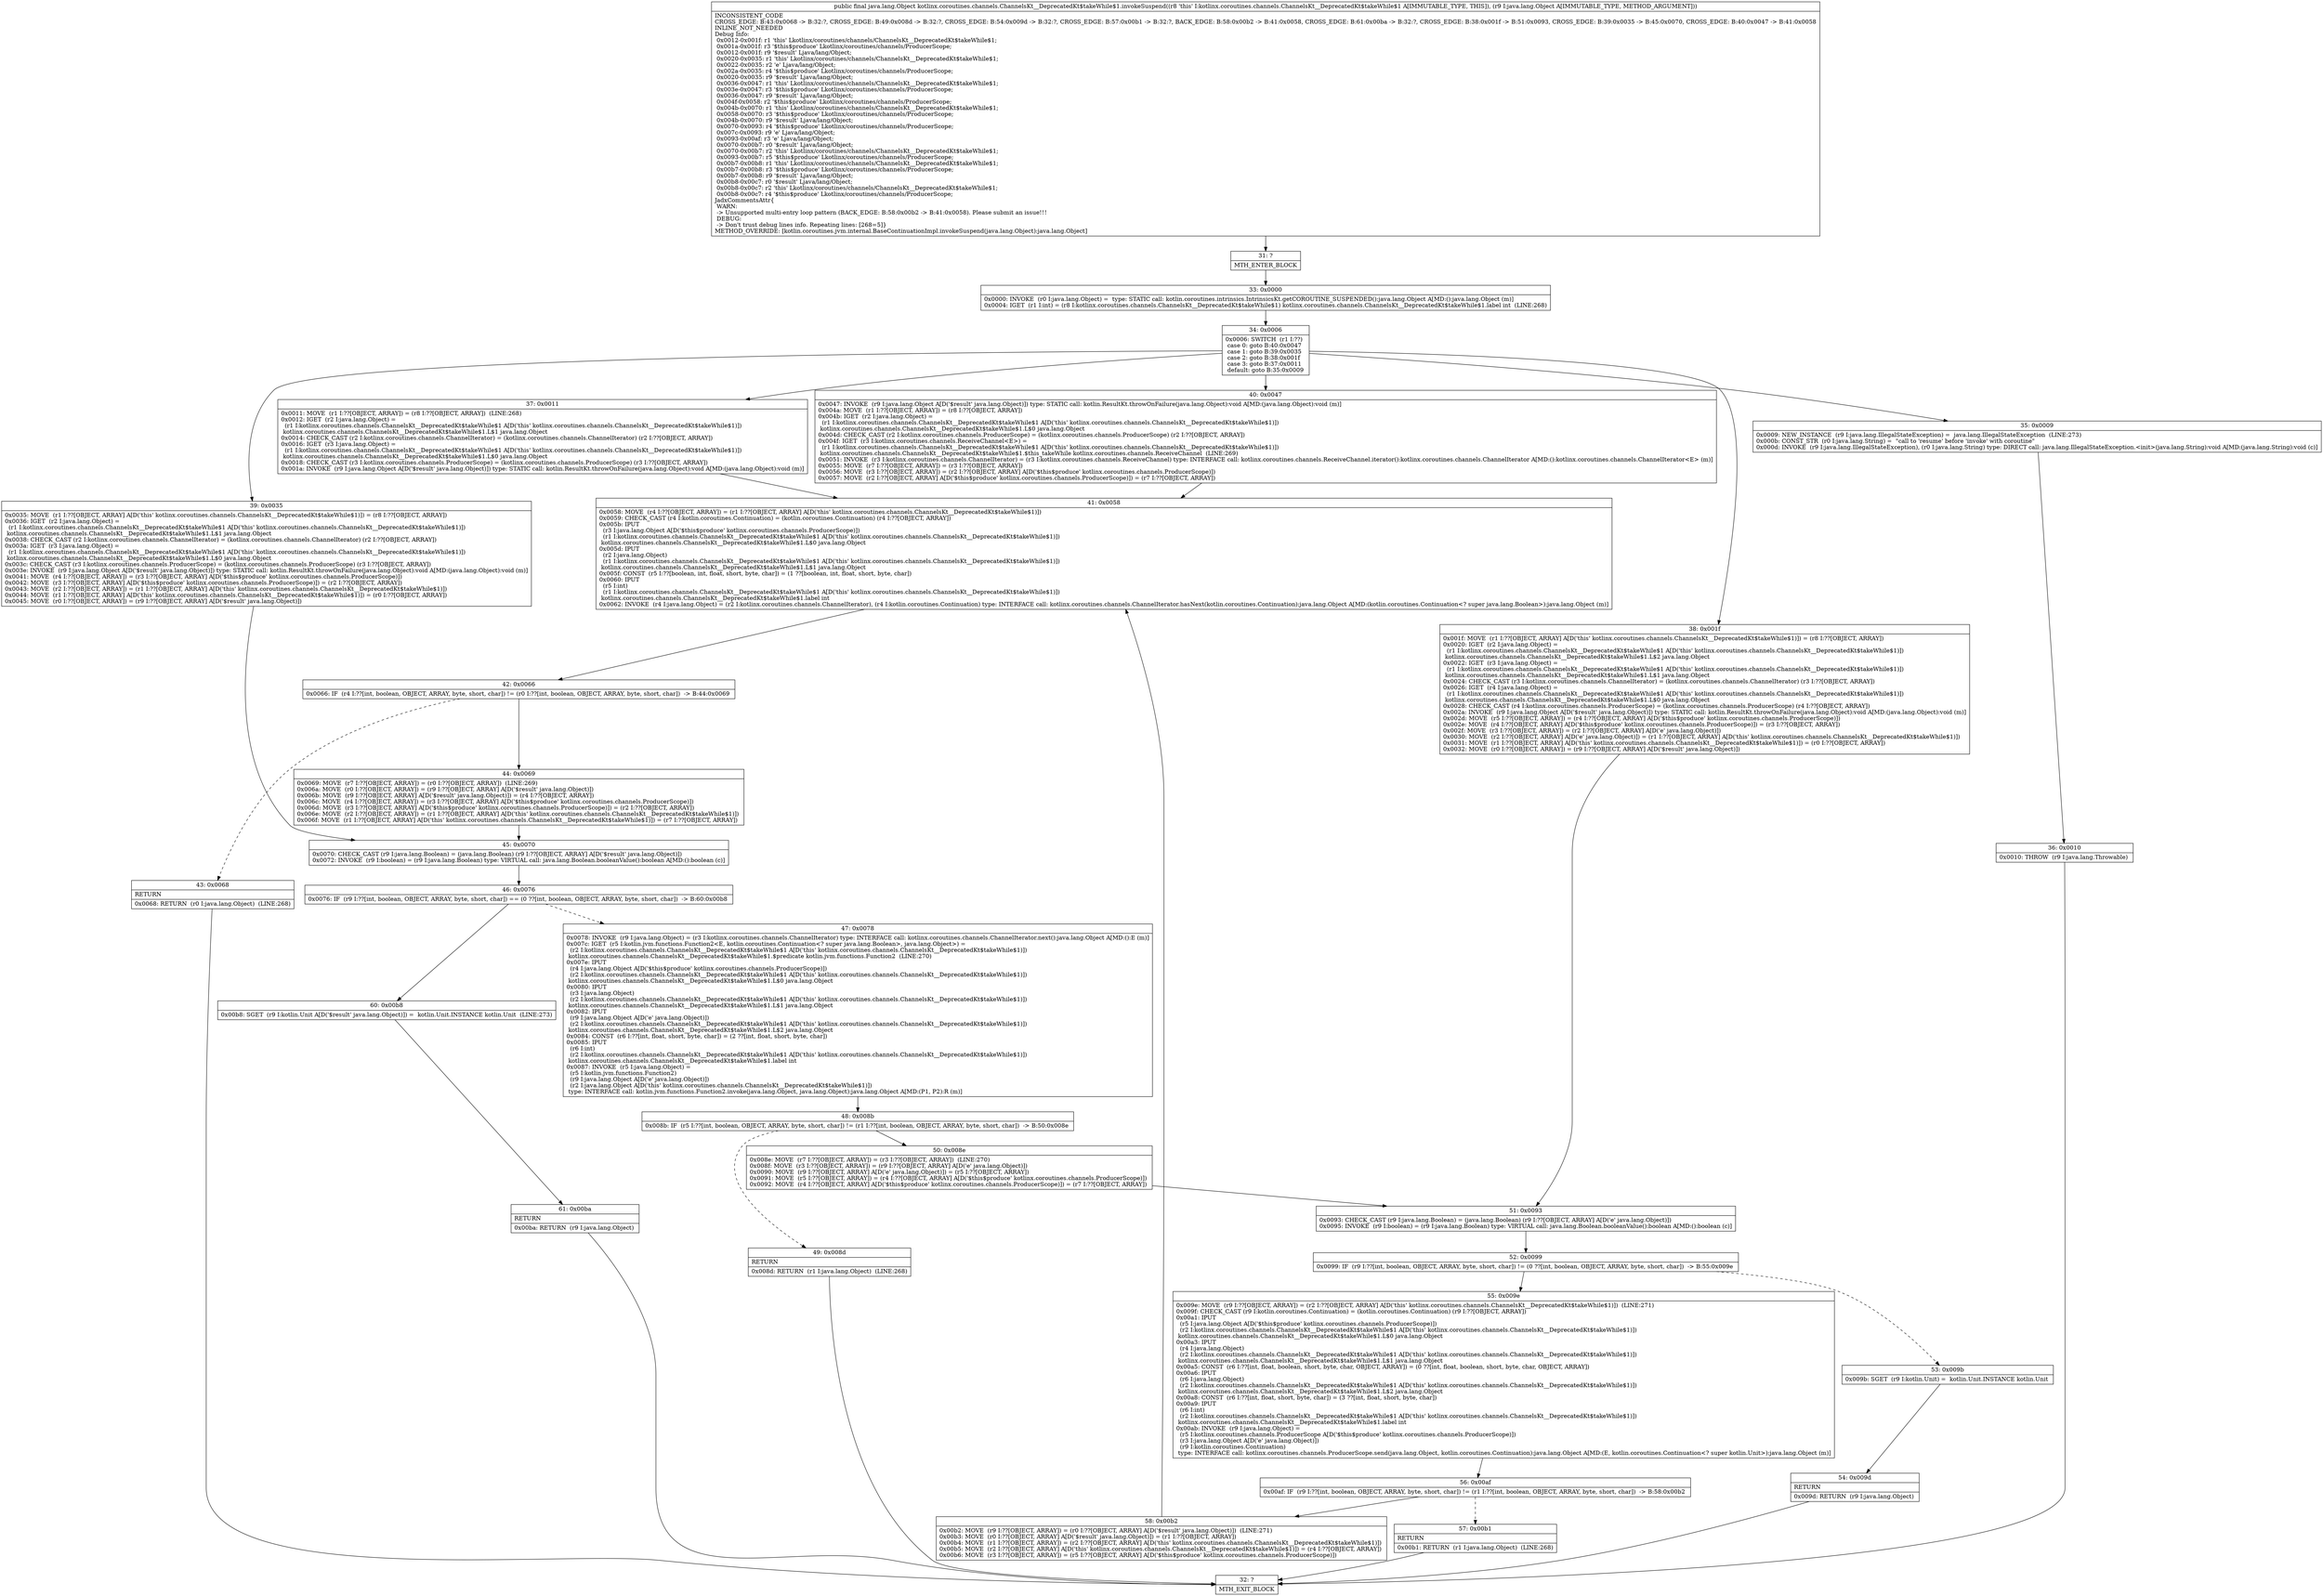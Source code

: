 digraph "CFG forkotlinx.coroutines.channels.ChannelsKt__DeprecatedKt$takeWhile$1.invokeSuspend(Ljava\/lang\/Object;)Ljava\/lang\/Object;" {
Node_31 [shape=record,label="{31\:\ ?|MTH_ENTER_BLOCK\l}"];
Node_33 [shape=record,label="{33\:\ 0x0000|0x0000: INVOKE  (r0 I:java.lang.Object) =  type: STATIC call: kotlin.coroutines.intrinsics.IntrinsicsKt.getCOROUTINE_SUSPENDED():java.lang.Object A[MD:():java.lang.Object (m)]\l0x0004: IGET  (r1 I:int) = (r8 I:kotlinx.coroutines.channels.ChannelsKt__DeprecatedKt$takeWhile$1) kotlinx.coroutines.channels.ChannelsKt__DeprecatedKt$takeWhile$1.label int  (LINE:268)\l}"];
Node_34 [shape=record,label="{34\:\ 0x0006|0x0006: SWITCH  (r1 I:??)\l case 0: goto B:40:0x0047\l case 1: goto B:39:0x0035\l case 2: goto B:38:0x001f\l case 3: goto B:37:0x0011\l default: goto B:35:0x0009 \l}"];
Node_35 [shape=record,label="{35\:\ 0x0009|0x0009: NEW_INSTANCE  (r9 I:java.lang.IllegalStateException) =  java.lang.IllegalStateException  (LINE:273)\l0x000b: CONST_STR  (r0 I:java.lang.String) =  \"call to 'resume' before 'invoke' with coroutine\" \l0x000d: INVOKE  (r9 I:java.lang.IllegalStateException), (r0 I:java.lang.String) type: DIRECT call: java.lang.IllegalStateException.\<init\>(java.lang.String):void A[MD:(java.lang.String):void (c)]\l}"];
Node_36 [shape=record,label="{36\:\ 0x0010|0x0010: THROW  (r9 I:java.lang.Throwable) \l}"];
Node_32 [shape=record,label="{32\:\ ?|MTH_EXIT_BLOCK\l}"];
Node_37 [shape=record,label="{37\:\ 0x0011|0x0011: MOVE  (r1 I:??[OBJECT, ARRAY]) = (r8 I:??[OBJECT, ARRAY])  (LINE:268)\l0x0012: IGET  (r2 I:java.lang.Object) = \l  (r1 I:kotlinx.coroutines.channels.ChannelsKt__DeprecatedKt$takeWhile$1 A[D('this' kotlinx.coroutines.channels.ChannelsKt__DeprecatedKt$takeWhile$1)])\l kotlinx.coroutines.channels.ChannelsKt__DeprecatedKt$takeWhile$1.L$1 java.lang.Object \l0x0014: CHECK_CAST (r2 I:kotlinx.coroutines.channels.ChannelIterator) = (kotlinx.coroutines.channels.ChannelIterator) (r2 I:??[OBJECT, ARRAY]) \l0x0016: IGET  (r3 I:java.lang.Object) = \l  (r1 I:kotlinx.coroutines.channels.ChannelsKt__DeprecatedKt$takeWhile$1 A[D('this' kotlinx.coroutines.channels.ChannelsKt__DeprecatedKt$takeWhile$1)])\l kotlinx.coroutines.channels.ChannelsKt__DeprecatedKt$takeWhile$1.L$0 java.lang.Object \l0x0018: CHECK_CAST (r3 I:kotlinx.coroutines.channels.ProducerScope) = (kotlinx.coroutines.channels.ProducerScope) (r3 I:??[OBJECT, ARRAY]) \l0x001a: INVOKE  (r9 I:java.lang.Object A[D('$result' java.lang.Object)]) type: STATIC call: kotlin.ResultKt.throwOnFailure(java.lang.Object):void A[MD:(java.lang.Object):void (m)]\l}"];
Node_41 [shape=record,label="{41\:\ 0x0058|0x0058: MOVE  (r4 I:??[OBJECT, ARRAY]) = (r1 I:??[OBJECT, ARRAY] A[D('this' kotlinx.coroutines.channels.ChannelsKt__DeprecatedKt$takeWhile$1)]) \l0x0059: CHECK_CAST (r4 I:kotlin.coroutines.Continuation) = (kotlin.coroutines.Continuation) (r4 I:??[OBJECT, ARRAY]) \l0x005b: IPUT  \l  (r3 I:java.lang.Object A[D('$this$produce' kotlinx.coroutines.channels.ProducerScope)])\l  (r1 I:kotlinx.coroutines.channels.ChannelsKt__DeprecatedKt$takeWhile$1 A[D('this' kotlinx.coroutines.channels.ChannelsKt__DeprecatedKt$takeWhile$1)])\l kotlinx.coroutines.channels.ChannelsKt__DeprecatedKt$takeWhile$1.L$0 java.lang.Object \l0x005d: IPUT  \l  (r2 I:java.lang.Object)\l  (r1 I:kotlinx.coroutines.channels.ChannelsKt__DeprecatedKt$takeWhile$1 A[D('this' kotlinx.coroutines.channels.ChannelsKt__DeprecatedKt$takeWhile$1)])\l kotlinx.coroutines.channels.ChannelsKt__DeprecatedKt$takeWhile$1.L$1 java.lang.Object \l0x005f: CONST  (r5 I:??[boolean, int, float, short, byte, char]) = (1 ??[boolean, int, float, short, byte, char]) \l0x0060: IPUT  \l  (r5 I:int)\l  (r1 I:kotlinx.coroutines.channels.ChannelsKt__DeprecatedKt$takeWhile$1 A[D('this' kotlinx.coroutines.channels.ChannelsKt__DeprecatedKt$takeWhile$1)])\l kotlinx.coroutines.channels.ChannelsKt__DeprecatedKt$takeWhile$1.label int \l0x0062: INVOKE  (r4 I:java.lang.Object) = (r2 I:kotlinx.coroutines.channels.ChannelIterator), (r4 I:kotlin.coroutines.Continuation) type: INTERFACE call: kotlinx.coroutines.channels.ChannelIterator.hasNext(kotlin.coroutines.Continuation):java.lang.Object A[MD:(kotlin.coroutines.Continuation\<? super java.lang.Boolean\>):java.lang.Object (m)]\l}"];
Node_42 [shape=record,label="{42\:\ 0x0066|0x0066: IF  (r4 I:??[int, boolean, OBJECT, ARRAY, byte, short, char]) != (r0 I:??[int, boolean, OBJECT, ARRAY, byte, short, char])  \-\> B:44:0x0069 \l}"];
Node_43 [shape=record,label="{43\:\ 0x0068|RETURN\l|0x0068: RETURN  (r0 I:java.lang.Object)  (LINE:268)\l}"];
Node_44 [shape=record,label="{44\:\ 0x0069|0x0069: MOVE  (r7 I:??[OBJECT, ARRAY]) = (r0 I:??[OBJECT, ARRAY])  (LINE:269)\l0x006a: MOVE  (r0 I:??[OBJECT, ARRAY]) = (r9 I:??[OBJECT, ARRAY] A[D('$result' java.lang.Object)]) \l0x006b: MOVE  (r9 I:??[OBJECT, ARRAY] A[D('$result' java.lang.Object)]) = (r4 I:??[OBJECT, ARRAY]) \l0x006c: MOVE  (r4 I:??[OBJECT, ARRAY]) = (r3 I:??[OBJECT, ARRAY] A[D('$this$produce' kotlinx.coroutines.channels.ProducerScope)]) \l0x006d: MOVE  (r3 I:??[OBJECT, ARRAY] A[D('$this$produce' kotlinx.coroutines.channels.ProducerScope)]) = (r2 I:??[OBJECT, ARRAY]) \l0x006e: MOVE  (r2 I:??[OBJECT, ARRAY]) = (r1 I:??[OBJECT, ARRAY] A[D('this' kotlinx.coroutines.channels.ChannelsKt__DeprecatedKt$takeWhile$1)]) \l0x006f: MOVE  (r1 I:??[OBJECT, ARRAY] A[D('this' kotlinx.coroutines.channels.ChannelsKt__DeprecatedKt$takeWhile$1)]) = (r7 I:??[OBJECT, ARRAY]) \l}"];
Node_45 [shape=record,label="{45\:\ 0x0070|0x0070: CHECK_CAST (r9 I:java.lang.Boolean) = (java.lang.Boolean) (r9 I:??[OBJECT, ARRAY] A[D('$result' java.lang.Object)]) \l0x0072: INVOKE  (r9 I:boolean) = (r9 I:java.lang.Boolean) type: VIRTUAL call: java.lang.Boolean.booleanValue():boolean A[MD:():boolean (c)]\l}"];
Node_46 [shape=record,label="{46\:\ 0x0076|0x0076: IF  (r9 I:??[int, boolean, OBJECT, ARRAY, byte, short, char]) == (0 ??[int, boolean, OBJECT, ARRAY, byte, short, char])  \-\> B:60:0x00b8 \l}"];
Node_47 [shape=record,label="{47\:\ 0x0078|0x0078: INVOKE  (r9 I:java.lang.Object) = (r3 I:kotlinx.coroutines.channels.ChannelIterator) type: INTERFACE call: kotlinx.coroutines.channels.ChannelIterator.next():java.lang.Object A[MD:():E (m)]\l0x007c: IGET  (r5 I:kotlin.jvm.functions.Function2\<E, kotlin.coroutines.Continuation\<? super java.lang.Boolean\>, java.lang.Object\>) = \l  (r2 I:kotlinx.coroutines.channels.ChannelsKt__DeprecatedKt$takeWhile$1 A[D('this' kotlinx.coroutines.channels.ChannelsKt__DeprecatedKt$takeWhile$1)])\l kotlinx.coroutines.channels.ChannelsKt__DeprecatedKt$takeWhile$1.$predicate kotlin.jvm.functions.Function2  (LINE:270)\l0x007e: IPUT  \l  (r4 I:java.lang.Object A[D('$this$produce' kotlinx.coroutines.channels.ProducerScope)])\l  (r2 I:kotlinx.coroutines.channels.ChannelsKt__DeprecatedKt$takeWhile$1 A[D('this' kotlinx.coroutines.channels.ChannelsKt__DeprecatedKt$takeWhile$1)])\l kotlinx.coroutines.channels.ChannelsKt__DeprecatedKt$takeWhile$1.L$0 java.lang.Object \l0x0080: IPUT  \l  (r3 I:java.lang.Object)\l  (r2 I:kotlinx.coroutines.channels.ChannelsKt__DeprecatedKt$takeWhile$1 A[D('this' kotlinx.coroutines.channels.ChannelsKt__DeprecatedKt$takeWhile$1)])\l kotlinx.coroutines.channels.ChannelsKt__DeprecatedKt$takeWhile$1.L$1 java.lang.Object \l0x0082: IPUT  \l  (r9 I:java.lang.Object A[D('e' java.lang.Object)])\l  (r2 I:kotlinx.coroutines.channels.ChannelsKt__DeprecatedKt$takeWhile$1 A[D('this' kotlinx.coroutines.channels.ChannelsKt__DeprecatedKt$takeWhile$1)])\l kotlinx.coroutines.channels.ChannelsKt__DeprecatedKt$takeWhile$1.L$2 java.lang.Object \l0x0084: CONST  (r6 I:??[int, float, short, byte, char]) = (2 ??[int, float, short, byte, char]) \l0x0085: IPUT  \l  (r6 I:int)\l  (r2 I:kotlinx.coroutines.channels.ChannelsKt__DeprecatedKt$takeWhile$1 A[D('this' kotlinx.coroutines.channels.ChannelsKt__DeprecatedKt$takeWhile$1)])\l kotlinx.coroutines.channels.ChannelsKt__DeprecatedKt$takeWhile$1.label int \l0x0087: INVOKE  (r5 I:java.lang.Object) = \l  (r5 I:kotlin.jvm.functions.Function2)\l  (r9 I:java.lang.Object A[D('e' java.lang.Object)])\l  (r2 I:java.lang.Object A[D('this' kotlinx.coroutines.channels.ChannelsKt__DeprecatedKt$takeWhile$1)])\l type: INTERFACE call: kotlin.jvm.functions.Function2.invoke(java.lang.Object, java.lang.Object):java.lang.Object A[MD:(P1, P2):R (m)]\l}"];
Node_48 [shape=record,label="{48\:\ 0x008b|0x008b: IF  (r5 I:??[int, boolean, OBJECT, ARRAY, byte, short, char]) != (r1 I:??[int, boolean, OBJECT, ARRAY, byte, short, char])  \-\> B:50:0x008e \l}"];
Node_49 [shape=record,label="{49\:\ 0x008d|RETURN\l|0x008d: RETURN  (r1 I:java.lang.Object)  (LINE:268)\l}"];
Node_50 [shape=record,label="{50\:\ 0x008e|0x008e: MOVE  (r7 I:??[OBJECT, ARRAY]) = (r3 I:??[OBJECT, ARRAY])  (LINE:270)\l0x008f: MOVE  (r3 I:??[OBJECT, ARRAY]) = (r9 I:??[OBJECT, ARRAY] A[D('e' java.lang.Object)]) \l0x0090: MOVE  (r9 I:??[OBJECT, ARRAY] A[D('e' java.lang.Object)]) = (r5 I:??[OBJECT, ARRAY]) \l0x0091: MOVE  (r5 I:??[OBJECT, ARRAY]) = (r4 I:??[OBJECT, ARRAY] A[D('$this$produce' kotlinx.coroutines.channels.ProducerScope)]) \l0x0092: MOVE  (r4 I:??[OBJECT, ARRAY] A[D('$this$produce' kotlinx.coroutines.channels.ProducerScope)]) = (r7 I:??[OBJECT, ARRAY]) \l}"];
Node_51 [shape=record,label="{51\:\ 0x0093|0x0093: CHECK_CAST (r9 I:java.lang.Boolean) = (java.lang.Boolean) (r9 I:??[OBJECT, ARRAY] A[D('e' java.lang.Object)]) \l0x0095: INVOKE  (r9 I:boolean) = (r9 I:java.lang.Boolean) type: VIRTUAL call: java.lang.Boolean.booleanValue():boolean A[MD:():boolean (c)]\l}"];
Node_52 [shape=record,label="{52\:\ 0x0099|0x0099: IF  (r9 I:??[int, boolean, OBJECT, ARRAY, byte, short, char]) != (0 ??[int, boolean, OBJECT, ARRAY, byte, short, char])  \-\> B:55:0x009e \l}"];
Node_53 [shape=record,label="{53\:\ 0x009b|0x009b: SGET  (r9 I:kotlin.Unit) =  kotlin.Unit.INSTANCE kotlin.Unit \l}"];
Node_54 [shape=record,label="{54\:\ 0x009d|RETURN\l|0x009d: RETURN  (r9 I:java.lang.Object) \l}"];
Node_55 [shape=record,label="{55\:\ 0x009e|0x009e: MOVE  (r9 I:??[OBJECT, ARRAY]) = (r2 I:??[OBJECT, ARRAY] A[D('this' kotlinx.coroutines.channels.ChannelsKt__DeprecatedKt$takeWhile$1)])  (LINE:271)\l0x009f: CHECK_CAST (r9 I:kotlin.coroutines.Continuation) = (kotlin.coroutines.Continuation) (r9 I:??[OBJECT, ARRAY]) \l0x00a1: IPUT  \l  (r5 I:java.lang.Object A[D('$this$produce' kotlinx.coroutines.channels.ProducerScope)])\l  (r2 I:kotlinx.coroutines.channels.ChannelsKt__DeprecatedKt$takeWhile$1 A[D('this' kotlinx.coroutines.channels.ChannelsKt__DeprecatedKt$takeWhile$1)])\l kotlinx.coroutines.channels.ChannelsKt__DeprecatedKt$takeWhile$1.L$0 java.lang.Object \l0x00a3: IPUT  \l  (r4 I:java.lang.Object)\l  (r2 I:kotlinx.coroutines.channels.ChannelsKt__DeprecatedKt$takeWhile$1 A[D('this' kotlinx.coroutines.channels.ChannelsKt__DeprecatedKt$takeWhile$1)])\l kotlinx.coroutines.channels.ChannelsKt__DeprecatedKt$takeWhile$1.L$1 java.lang.Object \l0x00a5: CONST  (r6 I:??[int, float, boolean, short, byte, char, OBJECT, ARRAY]) = (0 ??[int, float, boolean, short, byte, char, OBJECT, ARRAY]) \l0x00a6: IPUT  \l  (r6 I:java.lang.Object)\l  (r2 I:kotlinx.coroutines.channels.ChannelsKt__DeprecatedKt$takeWhile$1 A[D('this' kotlinx.coroutines.channels.ChannelsKt__DeprecatedKt$takeWhile$1)])\l kotlinx.coroutines.channels.ChannelsKt__DeprecatedKt$takeWhile$1.L$2 java.lang.Object \l0x00a8: CONST  (r6 I:??[int, float, short, byte, char]) = (3 ??[int, float, short, byte, char]) \l0x00a9: IPUT  \l  (r6 I:int)\l  (r2 I:kotlinx.coroutines.channels.ChannelsKt__DeprecatedKt$takeWhile$1 A[D('this' kotlinx.coroutines.channels.ChannelsKt__DeprecatedKt$takeWhile$1)])\l kotlinx.coroutines.channels.ChannelsKt__DeprecatedKt$takeWhile$1.label int \l0x00ab: INVOKE  (r9 I:java.lang.Object) = \l  (r5 I:kotlinx.coroutines.channels.ProducerScope A[D('$this$produce' kotlinx.coroutines.channels.ProducerScope)])\l  (r3 I:java.lang.Object A[D('e' java.lang.Object)])\l  (r9 I:kotlin.coroutines.Continuation)\l type: INTERFACE call: kotlinx.coroutines.channels.ProducerScope.send(java.lang.Object, kotlin.coroutines.Continuation):java.lang.Object A[MD:(E, kotlin.coroutines.Continuation\<? super kotlin.Unit\>):java.lang.Object (m)]\l}"];
Node_56 [shape=record,label="{56\:\ 0x00af|0x00af: IF  (r9 I:??[int, boolean, OBJECT, ARRAY, byte, short, char]) != (r1 I:??[int, boolean, OBJECT, ARRAY, byte, short, char])  \-\> B:58:0x00b2 \l}"];
Node_57 [shape=record,label="{57\:\ 0x00b1|RETURN\l|0x00b1: RETURN  (r1 I:java.lang.Object)  (LINE:268)\l}"];
Node_58 [shape=record,label="{58\:\ 0x00b2|0x00b2: MOVE  (r9 I:??[OBJECT, ARRAY]) = (r0 I:??[OBJECT, ARRAY] A[D('$result' java.lang.Object)])  (LINE:271)\l0x00b3: MOVE  (r0 I:??[OBJECT, ARRAY] A[D('$result' java.lang.Object)]) = (r1 I:??[OBJECT, ARRAY]) \l0x00b4: MOVE  (r1 I:??[OBJECT, ARRAY]) = (r2 I:??[OBJECT, ARRAY] A[D('this' kotlinx.coroutines.channels.ChannelsKt__DeprecatedKt$takeWhile$1)]) \l0x00b5: MOVE  (r2 I:??[OBJECT, ARRAY] A[D('this' kotlinx.coroutines.channels.ChannelsKt__DeprecatedKt$takeWhile$1)]) = (r4 I:??[OBJECT, ARRAY]) \l0x00b6: MOVE  (r3 I:??[OBJECT, ARRAY]) = (r5 I:??[OBJECT, ARRAY] A[D('$this$produce' kotlinx.coroutines.channels.ProducerScope)]) \l}"];
Node_60 [shape=record,label="{60\:\ 0x00b8|0x00b8: SGET  (r9 I:kotlin.Unit A[D('$result' java.lang.Object)]) =  kotlin.Unit.INSTANCE kotlin.Unit  (LINE:273)\l}"];
Node_61 [shape=record,label="{61\:\ 0x00ba|RETURN\l|0x00ba: RETURN  (r9 I:java.lang.Object) \l}"];
Node_38 [shape=record,label="{38\:\ 0x001f|0x001f: MOVE  (r1 I:??[OBJECT, ARRAY] A[D('this' kotlinx.coroutines.channels.ChannelsKt__DeprecatedKt$takeWhile$1)]) = (r8 I:??[OBJECT, ARRAY]) \l0x0020: IGET  (r2 I:java.lang.Object) = \l  (r1 I:kotlinx.coroutines.channels.ChannelsKt__DeprecatedKt$takeWhile$1 A[D('this' kotlinx.coroutines.channels.ChannelsKt__DeprecatedKt$takeWhile$1)])\l kotlinx.coroutines.channels.ChannelsKt__DeprecatedKt$takeWhile$1.L$2 java.lang.Object \l0x0022: IGET  (r3 I:java.lang.Object) = \l  (r1 I:kotlinx.coroutines.channels.ChannelsKt__DeprecatedKt$takeWhile$1 A[D('this' kotlinx.coroutines.channels.ChannelsKt__DeprecatedKt$takeWhile$1)])\l kotlinx.coroutines.channels.ChannelsKt__DeprecatedKt$takeWhile$1.L$1 java.lang.Object \l0x0024: CHECK_CAST (r3 I:kotlinx.coroutines.channels.ChannelIterator) = (kotlinx.coroutines.channels.ChannelIterator) (r3 I:??[OBJECT, ARRAY]) \l0x0026: IGET  (r4 I:java.lang.Object) = \l  (r1 I:kotlinx.coroutines.channels.ChannelsKt__DeprecatedKt$takeWhile$1 A[D('this' kotlinx.coroutines.channels.ChannelsKt__DeprecatedKt$takeWhile$1)])\l kotlinx.coroutines.channels.ChannelsKt__DeprecatedKt$takeWhile$1.L$0 java.lang.Object \l0x0028: CHECK_CAST (r4 I:kotlinx.coroutines.channels.ProducerScope) = (kotlinx.coroutines.channels.ProducerScope) (r4 I:??[OBJECT, ARRAY]) \l0x002a: INVOKE  (r9 I:java.lang.Object A[D('$result' java.lang.Object)]) type: STATIC call: kotlin.ResultKt.throwOnFailure(java.lang.Object):void A[MD:(java.lang.Object):void (m)]\l0x002d: MOVE  (r5 I:??[OBJECT, ARRAY]) = (r4 I:??[OBJECT, ARRAY] A[D('$this$produce' kotlinx.coroutines.channels.ProducerScope)]) \l0x002e: MOVE  (r4 I:??[OBJECT, ARRAY] A[D('$this$produce' kotlinx.coroutines.channels.ProducerScope)]) = (r3 I:??[OBJECT, ARRAY]) \l0x002f: MOVE  (r3 I:??[OBJECT, ARRAY]) = (r2 I:??[OBJECT, ARRAY] A[D('e' java.lang.Object)]) \l0x0030: MOVE  (r2 I:??[OBJECT, ARRAY] A[D('e' java.lang.Object)]) = (r1 I:??[OBJECT, ARRAY] A[D('this' kotlinx.coroutines.channels.ChannelsKt__DeprecatedKt$takeWhile$1)]) \l0x0031: MOVE  (r1 I:??[OBJECT, ARRAY] A[D('this' kotlinx.coroutines.channels.ChannelsKt__DeprecatedKt$takeWhile$1)]) = (r0 I:??[OBJECT, ARRAY]) \l0x0032: MOVE  (r0 I:??[OBJECT, ARRAY]) = (r9 I:??[OBJECT, ARRAY] A[D('$result' java.lang.Object)]) \l}"];
Node_39 [shape=record,label="{39\:\ 0x0035|0x0035: MOVE  (r1 I:??[OBJECT, ARRAY] A[D('this' kotlinx.coroutines.channels.ChannelsKt__DeprecatedKt$takeWhile$1)]) = (r8 I:??[OBJECT, ARRAY]) \l0x0036: IGET  (r2 I:java.lang.Object) = \l  (r1 I:kotlinx.coroutines.channels.ChannelsKt__DeprecatedKt$takeWhile$1 A[D('this' kotlinx.coroutines.channels.ChannelsKt__DeprecatedKt$takeWhile$1)])\l kotlinx.coroutines.channels.ChannelsKt__DeprecatedKt$takeWhile$1.L$1 java.lang.Object \l0x0038: CHECK_CAST (r2 I:kotlinx.coroutines.channels.ChannelIterator) = (kotlinx.coroutines.channels.ChannelIterator) (r2 I:??[OBJECT, ARRAY]) \l0x003a: IGET  (r3 I:java.lang.Object) = \l  (r1 I:kotlinx.coroutines.channels.ChannelsKt__DeprecatedKt$takeWhile$1 A[D('this' kotlinx.coroutines.channels.ChannelsKt__DeprecatedKt$takeWhile$1)])\l kotlinx.coroutines.channels.ChannelsKt__DeprecatedKt$takeWhile$1.L$0 java.lang.Object \l0x003c: CHECK_CAST (r3 I:kotlinx.coroutines.channels.ProducerScope) = (kotlinx.coroutines.channels.ProducerScope) (r3 I:??[OBJECT, ARRAY]) \l0x003e: INVOKE  (r9 I:java.lang.Object A[D('$result' java.lang.Object)]) type: STATIC call: kotlin.ResultKt.throwOnFailure(java.lang.Object):void A[MD:(java.lang.Object):void (m)]\l0x0041: MOVE  (r4 I:??[OBJECT, ARRAY]) = (r3 I:??[OBJECT, ARRAY] A[D('$this$produce' kotlinx.coroutines.channels.ProducerScope)]) \l0x0042: MOVE  (r3 I:??[OBJECT, ARRAY] A[D('$this$produce' kotlinx.coroutines.channels.ProducerScope)]) = (r2 I:??[OBJECT, ARRAY]) \l0x0043: MOVE  (r2 I:??[OBJECT, ARRAY]) = (r1 I:??[OBJECT, ARRAY] A[D('this' kotlinx.coroutines.channels.ChannelsKt__DeprecatedKt$takeWhile$1)]) \l0x0044: MOVE  (r1 I:??[OBJECT, ARRAY] A[D('this' kotlinx.coroutines.channels.ChannelsKt__DeprecatedKt$takeWhile$1)]) = (r0 I:??[OBJECT, ARRAY]) \l0x0045: MOVE  (r0 I:??[OBJECT, ARRAY]) = (r9 I:??[OBJECT, ARRAY] A[D('$result' java.lang.Object)]) \l}"];
Node_40 [shape=record,label="{40\:\ 0x0047|0x0047: INVOKE  (r9 I:java.lang.Object A[D('$result' java.lang.Object)]) type: STATIC call: kotlin.ResultKt.throwOnFailure(java.lang.Object):void A[MD:(java.lang.Object):void (m)]\l0x004a: MOVE  (r1 I:??[OBJECT, ARRAY]) = (r8 I:??[OBJECT, ARRAY]) \l0x004b: IGET  (r2 I:java.lang.Object) = \l  (r1 I:kotlinx.coroutines.channels.ChannelsKt__DeprecatedKt$takeWhile$1 A[D('this' kotlinx.coroutines.channels.ChannelsKt__DeprecatedKt$takeWhile$1)])\l kotlinx.coroutines.channels.ChannelsKt__DeprecatedKt$takeWhile$1.L$0 java.lang.Object \l0x004d: CHECK_CAST (r2 I:kotlinx.coroutines.channels.ProducerScope) = (kotlinx.coroutines.channels.ProducerScope) (r2 I:??[OBJECT, ARRAY]) \l0x004f: IGET  (r3 I:kotlinx.coroutines.channels.ReceiveChannel\<E\>) = \l  (r1 I:kotlinx.coroutines.channels.ChannelsKt__DeprecatedKt$takeWhile$1 A[D('this' kotlinx.coroutines.channels.ChannelsKt__DeprecatedKt$takeWhile$1)])\l kotlinx.coroutines.channels.ChannelsKt__DeprecatedKt$takeWhile$1.$this_takeWhile kotlinx.coroutines.channels.ReceiveChannel  (LINE:269)\l0x0051: INVOKE  (r3 I:kotlinx.coroutines.channels.ChannelIterator) = (r3 I:kotlinx.coroutines.channels.ReceiveChannel) type: INTERFACE call: kotlinx.coroutines.channels.ReceiveChannel.iterator():kotlinx.coroutines.channels.ChannelIterator A[MD:():kotlinx.coroutines.channels.ChannelIterator\<E\> (m)]\l0x0055: MOVE  (r7 I:??[OBJECT, ARRAY]) = (r3 I:??[OBJECT, ARRAY]) \l0x0056: MOVE  (r3 I:??[OBJECT, ARRAY]) = (r2 I:??[OBJECT, ARRAY] A[D('$this$produce' kotlinx.coroutines.channels.ProducerScope)]) \l0x0057: MOVE  (r2 I:??[OBJECT, ARRAY] A[D('$this$produce' kotlinx.coroutines.channels.ProducerScope)]) = (r7 I:??[OBJECT, ARRAY]) \l}"];
MethodNode[shape=record,label="{public final java.lang.Object kotlinx.coroutines.channels.ChannelsKt__DeprecatedKt$takeWhile$1.invokeSuspend((r8 'this' I:kotlinx.coroutines.channels.ChannelsKt__DeprecatedKt$takeWhile$1 A[IMMUTABLE_TYPE, THIS]), (r9 I:java.lang.Object A[IMMUTABLE_TYPE, METHOD_ARGUMENT]))  | INCONSISTENT_CODE\lCROSS_EDGE: B:43:0x0068 \-\> B:32:?, CROSS_EDGE: B:49:0x008d \-\> B:32:?, CROSS_EDGE: B:54:0x009d \-\> B:32:?, CROSS_EDGE: B:57:0x00b1 \-\> B:32:?, BACK_EDGE: B:58:0x00b2 \-\> B:41:0x0058, CROSS_EDGE: B:61:0x00ba \-\> B:32:?, CROSS_EDGE: B:38:0x001f \-\> B:51:0x0093, CROSS_EDGE: B:39:0x0035 \-\> B:45:0x0070, CROSS_EDGE: B:40:0x0047 \-\> B:41:0x0058\lINLINE_NOT_NEEDED\lDebug Info:\l  0x0012\-0x001f: r1 'this' Lkotlinx\/coroutines\/channels\/ChannelsKt__DeprecatedKt$takeWhile$1;\l  0x001a\-0x001f: r3 '$this$produce' Lkotlinx\/coroutines\/channels\/ProducerScope;\l  0x0012\-0x001f: r9 '$result' Ljava\/lang\/Object;\l  0x0020\-0x0035: r1 'this' Lkotlinx\/coroutines\/channels\/ChannelsKt__DeprecatedKt$takeWhile$1;\l  0x0022\-0x0035: r2 'e' Ljava\/lang\/Object;\l  0x002a\-0x0035: r4 '$this$produce' Lkotlinx\/coroutines\/channels\/ProducerScope;\l  0x0020\-0x0035: r9 '$result' Ljava\/lang\/Object;\l  0x0036\-0x0047: r1 'this' Lkotlinx\/coroutines\/channels\/ChannelsKt__DeprecatedKt$takeWhile$1;\l  0x003e\-0x0047: r3 '$this$produce' Lkotlinx\/coroutines\/channels\/ProducerScope;\l  0x0036\-0x0047: r9 '$result' Ljava\/lang\/Object;\l  0x004f\-0x0058: r2 '$this$produce' Lkotlinx\/coroutines\/channels\/ProducerScope;\l  0x004b\-0x0070: r1 'this' Lkotlinx\/coroutines\/channels\/ChannelsKt__DeprecatedKt$takeWhile$1;\l  0x0058\-0x0070: r3 '$this$produce' Lkotlinx\/coroutines\/channels\/ProducerScope;\l  0x004b\-0x0070: r9 '$result' Ljava\/lang\/Object;\l  0x0070\-0x0093: r4 '$this$produce' Lkotlinx\/coroutines\/channels\/ProducerScope;\l  0x007c\-0x0093: r9 'e' Ljava\/lang\/Object;\l  0x0093\-0x00af: r3 'e' Ljava\/lang\/Object;\l  0x0070\-0x00b7: r0 '$result' Ljava\/lang\/Object;\l  0x0070\-0x00b7: r2 'this' Lkotlinx\/coroutines\/channels\/ChannelsKt__DeprecatedKt$takeWhile$1;\l  0x0093\-0x00b7: r5 '$this$produce' Lkotlinx\/coroutines\/channels\/ProducerScope;\l  0x00b7\-0x00b8: r1 'this' Lkotlinx\/coroutines\/channels\/ChannelsKt__DeprecatedKt$takeWhile$1;\l  0x00b7\-0x00b8: r3 '$this$produce' Lkotlinx\/coroutines\/channels\/ProducerScope;\l  0x00b7\-0x00b8: r9 '$result' Ljava\/lang\/Object;\l  0x00b8\-0x00c7: r0 '$result' Ljava\/lang\/Object;\l  0x00b8\-0x00c7: r2 'this' Lkotlinx\/coroutines\/channels\/ChannelsKt__DeprecatedKt$takeWhile$1;\l  0x00b8\-0x00c7: r4 '$this$produce' Lkotlinx\/coroutines\/channels\/ProducerScope;\lJadxCommentsAttr\{\l WARN: \l \-\> Unsupported multi\-entry loop pattern (BACK_EDGE: B:58:0x00b2 \-\> B:41:0x0058). Please submit an issue!!!\l DEBUG: \l \-\> Don't trust debug lines info. Repeating lines: [268=5]\}\lMETHOD_OVERRIDE: [kotlin.coroutines.jvm.internal.BaseContinuationImpl.invokeSuspend(java.lang.Object):java.lang.Object]\l}"];
MethodNode -> Node_31;Node_31 -> Node_33;
Node_33 -> Node_34;
Node_34 -> Node_35;
Node_34 -> Node_37;
Node_34 -> Node_38;
Node_34 -> Node_39;
Node_34 -> Node_40;
Node_35 -> Node_36;
Node_36 -> Node_32;
Node_37 -> Node_41;
Node_41 -> Node_42;
Node_42 -> Node_43[style=dashed];
Node_42 -> Node_44;
Node_43 -> Node_32;
Node_44 -> Node_45;
Node_45 -> Node_46;
Node_46 -> Node_47[style=dashed];
Node_46 -> Node_60;
Node_47 -> Node_48;
Node_48 -> Node_49[style=dashed];
Node_48 -> Node_50;
Node_49 -> Node_32;
Node_50 -> Node_51;
Node_51 -> Node_52;
Node_52 -> Node_53[style=dashed];
Node_52 -> Node_55;
Node_53 -> Node_54;
Node_54 -> Node_32;
Node_55 -> Node_56;
Node_56 -> Node_57[style=dashed];
Node_56 -> Node_58;
Node_57 -> Node_32;
Node_58 -> Node_41;
Node_60 -> Node_61;
Node_61 -> Node_32;
Node_38 -> Node_51;
Node_39 -> Node_45;
Node_40 -> Node_41;
}

